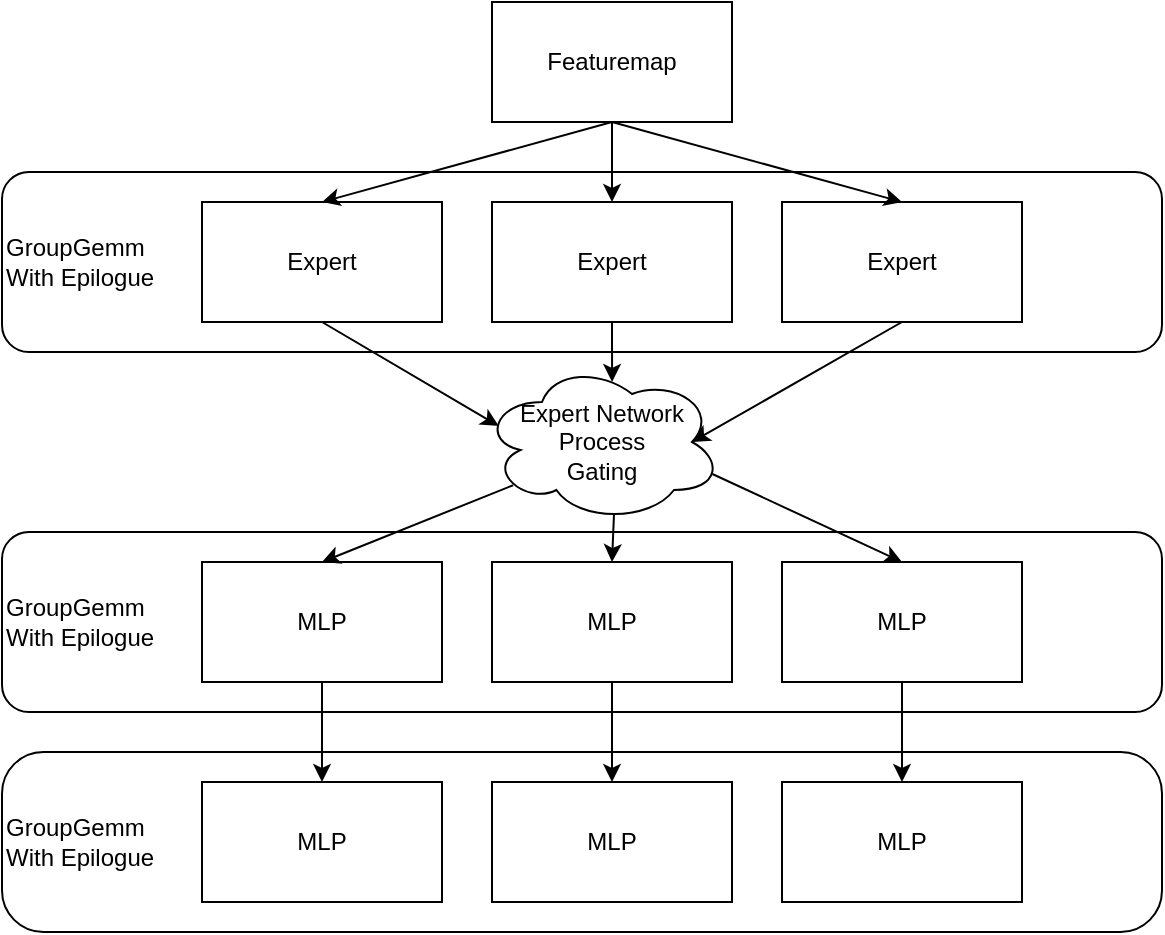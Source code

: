 <mxfile version="26.1.0">
  <diagram name="Page-1" id="vsutEQNQ7fXUWMc6x1hx">
    <mxGraphModel dx="1434" dy="785" grid="1" gridSize="10" guides="1" tooltips="1" connect="1" arrows="1" fold="1" page="1" pageScale="1" pageWidth="850" pageHeight="1100" math="0" shadow="0">
      <root>
        <mxCell id="0" />
        <mxCell id="1" parent="0" />
        <mxCell id="5TThDRN_kzr3a9crTQsH-32" value="GroupGemm&lt;br&gt;With Epilogue" style="rounded=1;whiteSpace=wrap;html=1;align=left;" parent="1" vertex="1">
          <mxGeometry x="120" y="265" width="580" height="90" as="geometry" />
        </mxCell>
        <mxCell id="5TThDRN_kzr3a9crTQsH-31" value="GroupGemm&lt;br&gt;With Epilogue" style="rounded=1;whiteSpace=wrap;html=1;align=left;arcSize=23;" parent="1" vertex="1">
          <mxGeometry x="120" y="555" width="580" height="90" as="geometry" />
        </mxCell>
        <mxCell id="5TThDRN_kzr3a9crTQsH-27" value="GroupGemm&lt;br&gt;With Epilogue" style="rounded=1;whiteSpace=wrap;html=1;align=left;" parent="1" vertex="1">
          <mxGeometry x="120" y="445" width="580" height="90" as="geometry" />
        </mxCell>
        <mxCell id="5TThDRN_kzr3a9crTQsH-2" value="Featuremap" style="rounded=0;whiteSpace=wrap;html=1;" parent="1" vertex="1">
          <mxGeometry x="365" y="180" width="120" height="60" as="geometry" />
        </mxCell>
        <mxCell id="5TThDRN_kzr3a9crTQsH-3" value="Expert" style="rounded=0;whiteSpace=wrap;html=1;" parent="1" vertex="1">
          <mxGeometry x="220" y="280" width="120" height="60" as="geometry" />
        </mxCell>
        <mxCell id="5TThDRN_kzr3a9crTQsH-4" value="Expert" style="rounded=0;whiteSpace=wrap;html=1;" parent="1" vertex="1">
          <mxGeometry x="365" y="280" width="120" height="60" as="geometry" />
        </mxCell>
        <mxCell id="5TThDRN_kzr3a9crTQsH-5" value="Expert" style="rounded=0;whiteSpace=wrap;html=1;" parent="1" vertex="1">
          <mxGeometry x="510" y="280" width="120" height="60" as="geometry" />
        </mxCell>
        <mxCell id="5TThDRN_kzr3a9crTQsH-6" value="MLP" style="rounded=0;whiteSpace=wrap;html=1;" parent="1" vertex="1">
          <mxGeometry x="220" y="460" width="120" height="60" as="geometry" />
        </mxCell>
        <mxCell id="5TThDRN_kzr3a9crTQsH-7" value="MLP" style="rounded=0;whiteSpace=wrap;html=1;" parent="1" vertex="1">
          <mxGeometry x="365" y="460" width="120" height="60" as="geometry" />
        </mxCell>
        <mxCell id="5TThDRN_kzr3a9crTQsH-8" value="MLP" style="rounded=0;whiteSpace=wrap;html=1;" parent="1" vertex="1">
          <mxGeometry x="510" y="460" width="120" height="60" as="geometry" />
        </mxCell>
        <mxCell id="5TThDRN_kzr3a9crTQsH-13" value="Expert Network&lt;br&gt;Process&lt;br&gt;Gating" style="ellipse;shape=cloud;whiteSpace=wrap;html=1;" parent="1" vertex="1">
          <mxGeometry x="360" y="360" width="120" height="80" as="geometry" />
        </mxCell>
        <mxCell id="5TThDRN_kzr3a9crTQsH-14" value="" style="endArrow=classic;html=1;rounded=0;exitX=0.13;exitY=0.77;exitDx=0;exitDy=0;entryX=0.5;entryY=0;entryDx=0;entryDy=0;exitPerimeter=0;" parent="1" source="5TThDRN_kzr3a9crTQsH-13" target="5TThDRN_kzr3a9crTQsH-6" edge="1">
          <mxGeometry width="50" height="50" relative="1" as="geometry">
            <mxPoint x="80" y="419.2" as="sourcePoint" />
            <mxPoint x="175.6" y="380.8" as="targetPoint" />
          </mxGeometry>
        </mxCell>
        <mxCell id="5TThDRN_kzr3a9crTQsH-15" value="" style="endArrow=classic;html=1;rounded=0;exitX=0.96;exitY=0.7;exitDx=0;exitDy=0;entryX=0.5;entryY=0;entryDx=0;entryDy=0;exitPerimeter=0;" parent="1" source="5TThDRN_kzr3a9crTQsH-13" target="5TThDRN_kzr3a9crTQsH-8" edge="1">
          <mxGeometry width="50" height="50" relative="1" as="geometry">
            <mxPoint x="766" y="440" as="sourcePoint" />
            <mxPoint x="670" y="478" as="targetPoint" />
          </mxGeometry>
        </mxCell>
        <mxCell id="5TThDRN_kzr3a9crTQsH-16" value="" style="endArrow=classic;html=1;rounded=0;exitX=0.55;exitY=0.95;exitDx=0;exitDy=0;entryX=0.5;entryY=0;entryDx=0;entryDy=0;exitPerimeter=0;" parent="1" source="5TThDRN_kzr3a9crTQsH-13" target="5TThDRN_kzr3a9crTQsH-7" edge="1">
          <mxGeometry width="50" height="50" relative="1" as="geometry">
            <mxPoint x="485" y="426" as="sourcePoint" />
            <mxPoint x="580" y="470" as="targetPoint" />
          </mxGeometry>
        </mxCell>
        <mxCell id="5TThDRN_kzr3a9crTQsH-17" value="" style="endArrow=classic;html=1;rounded=0;exitX=0.5;exitY=1;exitDx=0;exitDy=0;entryX=0.07;entryY=0.4;entryDx=0;entryDy=0;entryPerimeter=0;" parent="1" source="5TThDRN_kzr3a9crTQsH-3" target="5TThDRN_kzr3a9crTQsH-13" edge="1">
          <mxGeometry width="50" height="50" relative="1" as="geometry">
            <mxPoint x="386" y="432" as="sourcePoint" />
            <mxPoint x="290" y="470" as="targetPoint" />
          </mxGeometry>
        </mxCell>
        <mxCell id="5TThDRN_kzr3a9crTQsH-18" value="" style="endArrow=classic;html=1;rounded=0;exitX=0.5;exitY=1;exitDx=0;exitDy=0;entryX=0.542;entryY=0.125;entryDx=0;entryDy=0;entryPerimeter=0;" parent="1" source="5TThDRN_kzr3a9crTQsH-4" target="5TThDRN_kzr3a9crTQsH-13" edge="1">
          <mxGeometry width="50" height="50" relative="1" as="geometry">
            <mxPoint x="290" y="350" as="sourcePoint" />
            <mxPoint x="378" y="402" as="targetPoint" />
          </mxGeometry>
        </mxCell>
        <mxCell id="5TThDRN_kzr3a9crTQsH-19" value="" style="endArrow=classic;html=1;rounded=0;exitX=0.5;exitY=1;exitDx=0;exitDy=0;entryX=0.875;entryY=0.5;entryDx=0;entryDy=0;entryPerimeter=0;" parent="1" source="5TThDRN_kzr3a9crTQsH-5" target="5TThDRN_kzr3a9crTQsH-13" edge="1">
          <mxGeometry width="50" height="50" relative="1" as="geometry">
            <mxPoint x="435" y="350" as="sourcePoint" />
            <mxPoint x="435" y="380" as="targetPoint" />
          </mxGeometry>
        </mxCell>
        <mxCell id="5TThDRN_kzr3a9crTQsH-21" value="MLP" style="rounded=0;whiteSpace=wrap;html=1;" parent="1" vertex="1">
          <mxGeometry x="220" y="570" width="120" height="60" as="geometry" />
        </mxCell>
        <mxCell id="5TThDRN_kzr3a9crTQsH-22" value="MLP" style="rounded=0;whiteSpace=wrap;html=1;" parent="1" vertex="1">
          <mxGeometry x="365" y="570" width="120" height="60" as="geometry" />
        </mxCell>
        <mxCell id="5TThDRN_kzr3a9crTQsH-23" value="MLP" style="rounded=0;whiteSpace=wrap;html=1;" parent="1" vertex="1">
          <mxGeometry x="510" y="570" width="120" height="60" as="geometry" />
        </mxCell>
        <mxCell id="5TThDRN_kzr3a9crTQsH-24" value="" style="endArrow=classic;html=1;rounded=0;exitX=0.5;exitY=1;exitDx=0;exitDy=0;entryX=0.5;entryY=0;entryDx=0;entryDy=0;" parent="1" source="5TThDRN_kzr3a9crTQsH-2" target="5TThDRN_kzr3a9crTQsH-3" edge="1">
          <mxGeometry width="50" height="50" relative="1" as="geometry">
            <mxPoint x="290" y="350" as="sourcePoint" />
            <mxPoint x="378" y="402" as="targetPoint" />
          </mxGeometry>
        </mxCell>
        <mxCell id="5TThDRN_kzr3a9crTQsH-25" value="" style="endArrow=classic;html=1;rounded=0;exitX=0.5;exitY=1;exitDx=0;exitDy=0;entryX=0.5;entryY=0;entryDx=0;entryDy=0;" parent="1" source="5TThDRN_kzr3a9crTQsH-2" target="5TThDRN_kzr3a9crTQsH-5" edge="1">
          <mxGeometry width="50" height="50" relative="1" as="geometry">
            <mxPoint x="435" y="250" as="sourcePoint" />
            <mxPoint x="290" y="290" as="targetPoint" />
          </mxGeometry>
        </mxCell>
        <mxCell id="5TThDRN_kzr3a9crTQsH-26" value="" style="endArrow=classic;html=1;rounded=0;exitX=0.5;exitY=1;exitDx=0;exitDy=0;" parent="1" source="5TThDRN_kzr3a9crTQsH-2" target="5TThDRN_kzr3a9crTQsH-4" edge="1">
          <mxGeometry width="50" height="50" relative="1" as="geometry">
            <mxPoint x="420" y="240" as="sourcePoint" />
            <mxPoint x="580" y="290" as="targetPoint" />
          </mxGeometry>
        </mxCell>
        <mxCell id="5TThDRN_kzr3a9crTQsH-28" value="" style="endArrow=classic;html=1;rounded=0;exitX=0.5;exitY=1;exitDx=0;exitDy=0;" parent="1" source="5TThDRN_kzr3a9crTQsH-6" target="5TThDRN_kzr3a9crTQsH-21" edge="1">
          <mxGeometry width="50" height="50" relative="1" as="geometry">
            <mxPoint x="166" y="570" as="sourcePoint" />
            <mxPoint x="70" y="608" as="targetPoint" />
          </mxGeometry>
        </mxCell>
        <mxCell id="5TThDRN_kzr3a9crTQsH-29" value="" style="endArrow=classic;html=1;rounded=0;exitX=0.5;exitY=1;exitDx=0;exitDy=0;entryX=0.5;entryY=0;entryDx=0;entryDy=0;" parent="1" source="5TThDRN_kzr3a9crTQsH-7" target="5TThDRN_kzr3a9crTQsH-22" edge="1">
          <mxGeometry width="50" height="50" relative="1" as="geometry">
            <mxPoint x="426" y="640" as="sourcePoint" />
            <mxPoint x="330" y="678" as="targetPoint" />
          </mxGeometry>
        </mxCell>
        <mxCell id="5TThDRN_kzr3a9crTQsH-30" value="" style="endArrow=classic;html=1;rounded=0;exitX=0.5;exitY=1;exitDx=0;exitDy=0;entryX=0.5;entryY=0;entryDx=0;entryDy=0;" parent="1" source="5TThDRN_kzr3a9crTQsH-8" target="5TThDRN_kzr3a9crTQsH-23" edge="1">
          <mxGeometry width="50" height="50" relative="1" as="geometry">
            <mxPoint x="435" y="530" as="sourcePoint" />
            <mxPoint x="435" y="580" as="targetPoint" />
          </mxGeometry>
        </mxCell>
      </root>
    </mxGraphModel>
  </diagram>
</mxfile>
